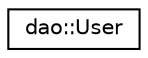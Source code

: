 digraph "Graphical Class Hierarchy"
{
 // LATEX_PDF_SIZE
  edge [fontname="Helvetica",fontsize="10",labelfontname="Helvetica",labelfontsize="10"];
  node [fontname="Helvetica",fontsize="10",shape=record];
  rankdir="LR";
  Node0 [label="dao::User",height=0.2,width=0.4,color="black", fillcolor="white", style="filled",URL="$classdao_1_1User.html",tooltip=" "];
}
